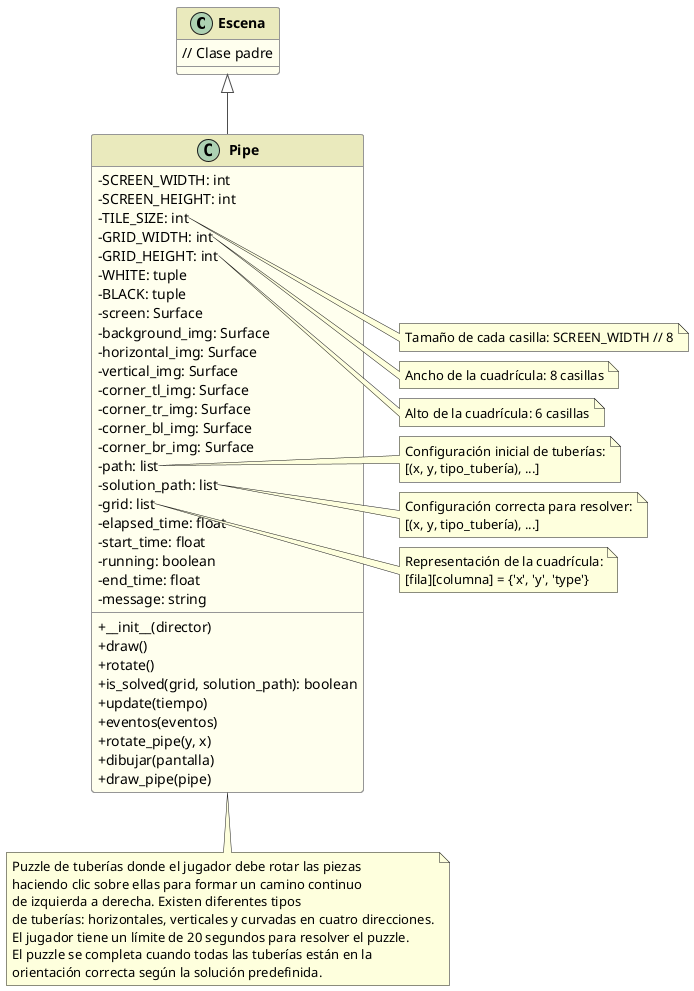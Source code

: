 @startuml TuberiasPuzzle

skinparam classAttributeIconSize 0
skinparam classFontStyle bold
skinparam classBackgroundColor #FFFFEE
skinparam classBorderColor #969696
skinparam arrowColor #4D4D4D
skinparam shadowing false
skinparam stereotypeCBackgroundColor #CCE6FF

skinparam class {
  FontColor #000000
  HeaderBackgroundColor #EAEABD
  BorderThickness 1
}

class Escena {
  // Clase padre
}

class Pipe {
  -SCREEN_WIDTH: int
  -SCREEN_HEIGHT: int
  -TILE_SIZE: int
  -GRID_WIDTH: int
  -GRID_HEIGHT: int
  -WHITE: tuple
  -BLACK: tuple
  -screen: Surface
  -background_img: Surface
  -horizontal_img: Surface
  -vertical_img: Surface
  -corner_tl_img: Surface
  -corner_tr_img: Surface
  -corner_bl_img: Surface
  -corner_br_img: Surface
  -path: list
  -solution_path: list
  -grid: list
  -elapsed_time: float
  -start_time: float
  -running: boolean
  -end_time: float
  -message: string
  +__init__(director)
  +draw()
  +rotate()
  +is_solved(grid, solution_path): boolean
  +update(tiempo)
  +eventos(eventos)
  +rotate_pipe(y, x)
  +dibujar(pantalla)
  +draw_pipe(pipe)
}

' Relaciones
Escena <|-- Pipe

note right of Pipe::TILE_SIZE
  Tamaño de cada casilla: SCREEN_WIDTH // 8
end note

note right of Pipe::GRID_WIDTH
  Ancho de la cuadrícula: 8 casillas
end note

note right of Pipe::GRID_HEIGHT
  Alto de la cuadrícula: 6 casillas
end note

note right of Pipe::path
  Configuración inicial de tuberías:
  [(x, y, tipo_tubería), ...]
end note

note right of Pipe::solution_path
  Configuración correcta para resolver:
  [(x, y, tipo_tubería), ...]
end note

note right of Pipe::grid
  Representación de la cuadrícula:
  [fila][columna] = {'x', 'y', 'type'}
end note

note bottom of Pipe
  Puzzle de tuberías donde el jugador debe rotar las piezas
  haciendo clic sobre ellas para formar un camino continuo
  de izquierda a derecha. Existen diferentes tipos
  de tuberías: horizontales, verticales y curvadas en cuatro direcciones.
  El jugador tiene un límite de 20 segundos para resolver el puzzle.
  El puzzle se completa cuando todas las tuberías están en la
  orientación correcta según la solución predefinida.
end note

@enduml